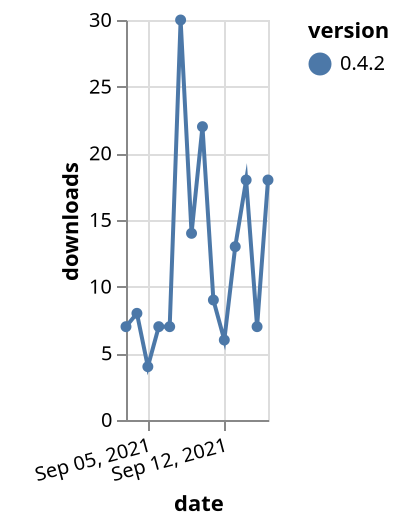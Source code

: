 {"$schema": "https://vega.github.io/schema/vega-lite/v5.json", "description": "A simple bar chart with embedded data.", "data": {"values": [{"date": "2021-09-03", "total": 7717, "delta": 7, "version": "0.4.2"}, {"date": "2021-09-04", "total": 7725, "delta": 8, "version": "0.4.2"}, {"date": "2021-09-05", "total": 7729, "delta": 4, "version": "0.4.2"}, {"date": "2021-09-06", "total": 7736, "delta": 7, "version": "0.4.2"}, {"date": "2021-09-07", "total": 7743, "delta": 7, "version": "0.4.2"}, {"date": "2021-09-08", "total": 7773, "delta": 30, "version": "0.4.2"}, {"date": "2021-09-09", "total": 7787, "delta": 14, "version": "0.4.2"}, {"date": "2021-09-10", "total": 7809, "delta": 22, "version": "0.4.2"}, {"date": "2021-09-11", "total": 7818, "delta": 9, "version": "0.4.2"}, {"date": "2021-09-12", "total": 7824, "delta": 6, "version": "0.4.2"}, {"date": "2021-09-13", "total": 7837, "delta": 13, "version": "0.4.2"}, {"date": "2021-09-14", "total": 7855, "delta": 18, "version": "0.4.2"}, {"date": "2021-09-15", "total": 7862, "delta": 7, "version": "0.4.2"}, {"date": "2021-09-16", "total": 7880, "delta": 18, "version": "0.4.2"}]}, "width": "container", "mark": {"type": "line", "point": {"filled": true}}, "encoding": {"x": {"field": "date", "type": "temporal", "timeUnit": "yearmonthdate", "title": "date", "axis": {"labelAngle": -15}}, "y": {"field": "delta", "type": "quantitative", "title": "downloads"}, "color": {"field": "version", "type": "nominal"}, "tooltip": {"field": "delta"}}}